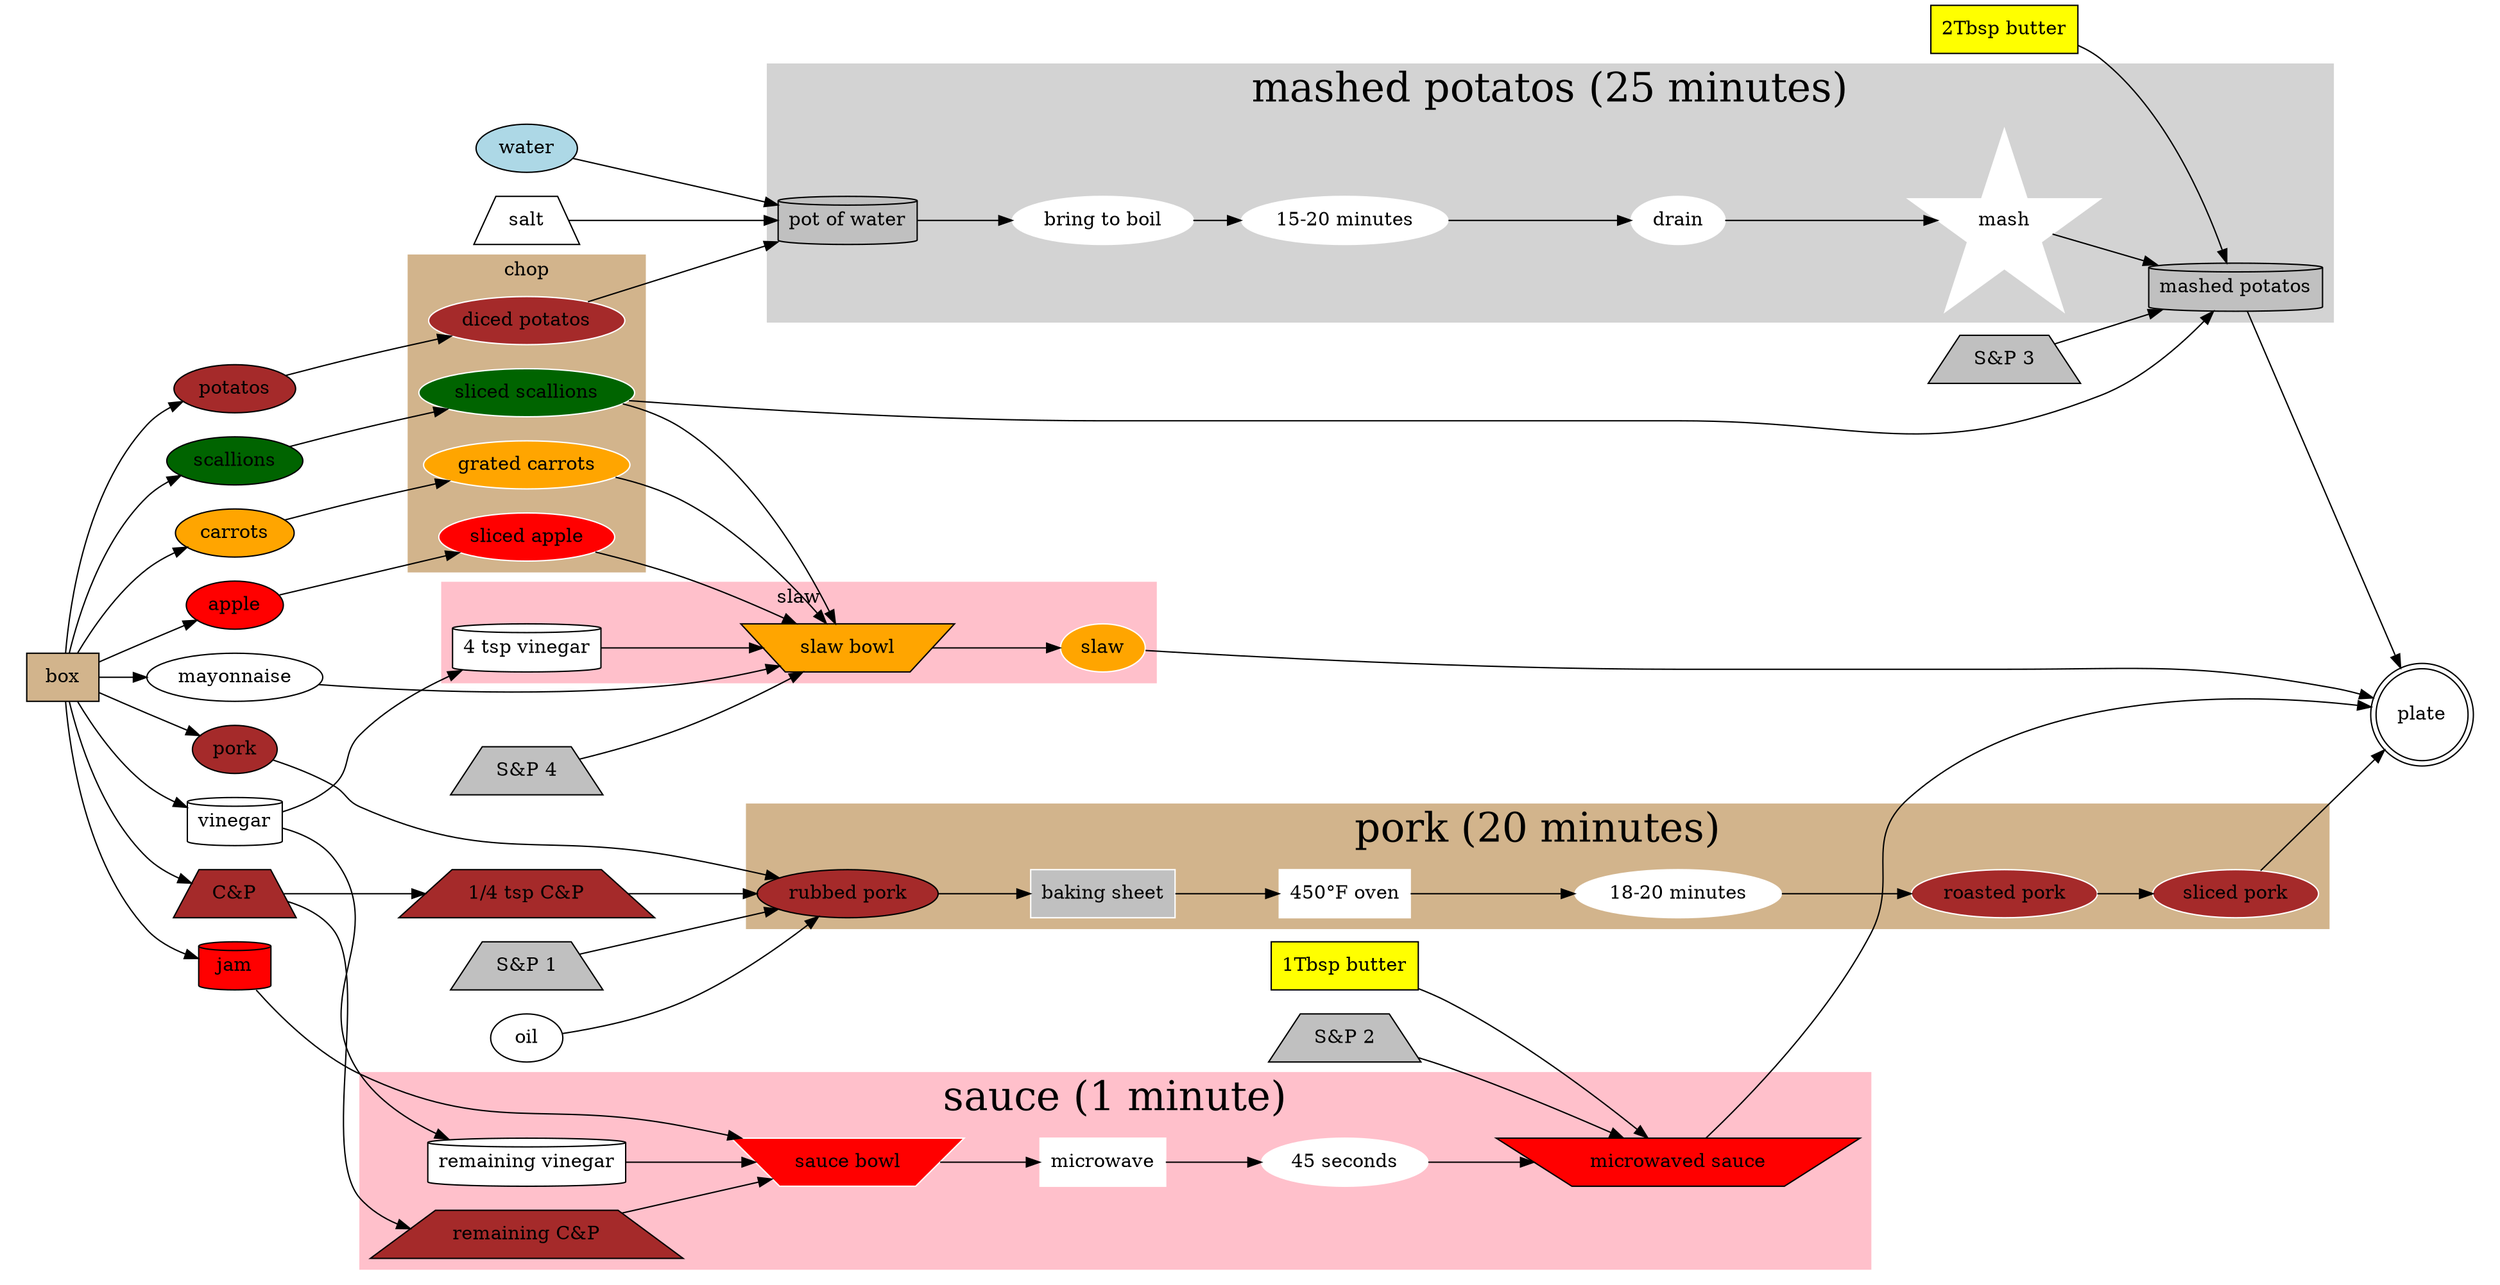 digraph G {

rankdir=LR

subgraph cluster_6 {
  label = "unbox"
  style="invis"
  box -> potatos
  box -> scallions
  box -> carrots
  box -> apple
  box -> pork
  box -> "C&P"
  box -> jam
  box -> mayonnaise
  box -> vinegar
}

"S&P 1" -> "rubbed pork"
"S&P 3" -> "mashed potatos"
"S&P 4" -> "slaw bowl"
"S&P 2" -> "microwaved sauce"

"C&P" -> "1/4 tsp C&P"
"C&P" -> "remaining C&P"
vinegar -> "4 tsp vinegar"
vinegar -> "remaining vinegar"
"1/4 tsp C&P" -> "rubbed pork"
pork -> "rubbed pork"
oil -> "rubbed pork"

mayonnaise -> "slaw bowl"

water -> "pot of water"
salt -> "pot of water"

"2Tbsp butter" -> "mashed potatos"
"1Tbsp butter" -> "microwaved sauce"

subgraph cluster_5 {
  label = "chop"
  style=filled
  color=tan
  node [style=filled,color=white]
  scallions -> "sliced scallions"
  carrots -> "grated carrots"
  apple -> "sliced apple"
  potatos -> "diced potatos"
}

subgraph cluster_0 {
  label = "pork (20 minutes)"
  style=filled
  color=tan
  fontsize=30
  node [style=filled,color=white]
  "rubbed pork" -> "baking sheet" -> "450°F oven" -> "18-20 minutes" -> "roasted pork" -> "sliced pork"
}

subgraph cluster_1 {
  label = "slaw"
  style=filled
  color=pink
  node [style=filled,color=white]
  "sliced apple" -> "slaw bowl"
  "sliced scallions" -> "slaw bowl"
  "grated carrots" -> "slaw bowl"
  "4 tsp vinegar" -> "slaw bowl"
  "slaw bowl" -> slaw
}

subgraph cluster_2 {
  label = "mashed potatos (25 minutes)"
  style=filled
  color=lightgray
  fontsize=30
  node [style=filled,color=white]
  "diced potatos" ->"pot of water" -> "bring to boil" -> "15-20 minutes" -> drain -> mash -> "mashed potatos"
  "sliced scallions" -> "mashed potatos"
}

subgraph cluster_3 {
  label = "sauce (1 minute)"
  style=filled
  color=pink
  fontsize=30
  node [style=filled,color=white]
  "remaining vinegar" -> "sauce bowl"
  "remaining C&P"-> "sauce bowl"
  jam -> "sauce bowl" -> microwave -> "45 seconds" -> "microwaved sauce"
}

subgraph cluster_4 {
  style=invis
  "mashed potatos" -> plate
  "microwaved sauce" -> plate
  "sliced pork" -> plate
  slaw -> plate
}


apple [style=filled fillcolor=red]
"sliced apple" [style=filled fillcolor=red]
box [shape=box style=filled fillcolor=tan]
"450°F oven" [shape=box]
microwave [shape=box]
mash [shape=star]
"baking sheet" [shape=box style=filled fillcolor=gray]
plate [shape=doublecircle]
"pot of water" [shape=cylinder style=filled fillcolor=gray]
"mashed potatos" [shape=cylinder style=filled fillcolor=gray]
"slaw bowl" [shape=invtrapezium style=filled fillcolor=orange]
"sauce bowl" [shape=invtrapezium style=filled fillcolor=red]
"microwaved sauce" [shape=invtrapezium style=filled fillcolor=red]
scallions [style=filled fillcolor=darkgreen]
"sliced scallions" [style=filled fillcolor=darkgreen]
carrots [style=filled fillcolor=orange]
"grated carrots" [style=filled fillcolor=orange]
"slaw" [style=filled fillcolor=orange]
"1Tbsp butter" [shape=box style=filled fillcolor=yellow]
"2Tbsp butter" [shape=box style=filled fillcolor=yellow]
pork [style=filled fillcolor=brown]
"rubbed pork" [style=filled fillcolor=brown]
"roasted pork" [style=filled fillcolor=brown]
"sliced pork" [style=filled fillcolor=brown]
potatos [style=filled fillcolor=brown]
"diced potatos" [style=filled fillcolor=brown]
water [style=filled fillcolor=lightblue]
jam [shape=cylinder style=filled fillcolor=red]
vinegar [shape=cylinder]
"4 tsp vinegar" [shape=cylinder style=filled fillcolor=white]
"remaining vinegar" [shape=cylinder style=filled fillcolor=white]
"C&P" [style=filled shape=trapezium fillcolor=brown]
"remaining C&P" [style=filled shape=trapezium fillcolor=brown]
"1/4 tsp C&P" [style=filled shape=trapezium fillcolor=brown]
"S&P 1" [shape=trapezium style=filled fillcolor=gray]
"S&P 2" [shape=trapezium style=filled fillcolor=gray]
"S&P 3" [shape=trapezium style=filled fillcolor=gray]
"S&P 4" [shape=trapezium style=filled fillcolor=gray]
salt [shape=trapezium]

}
